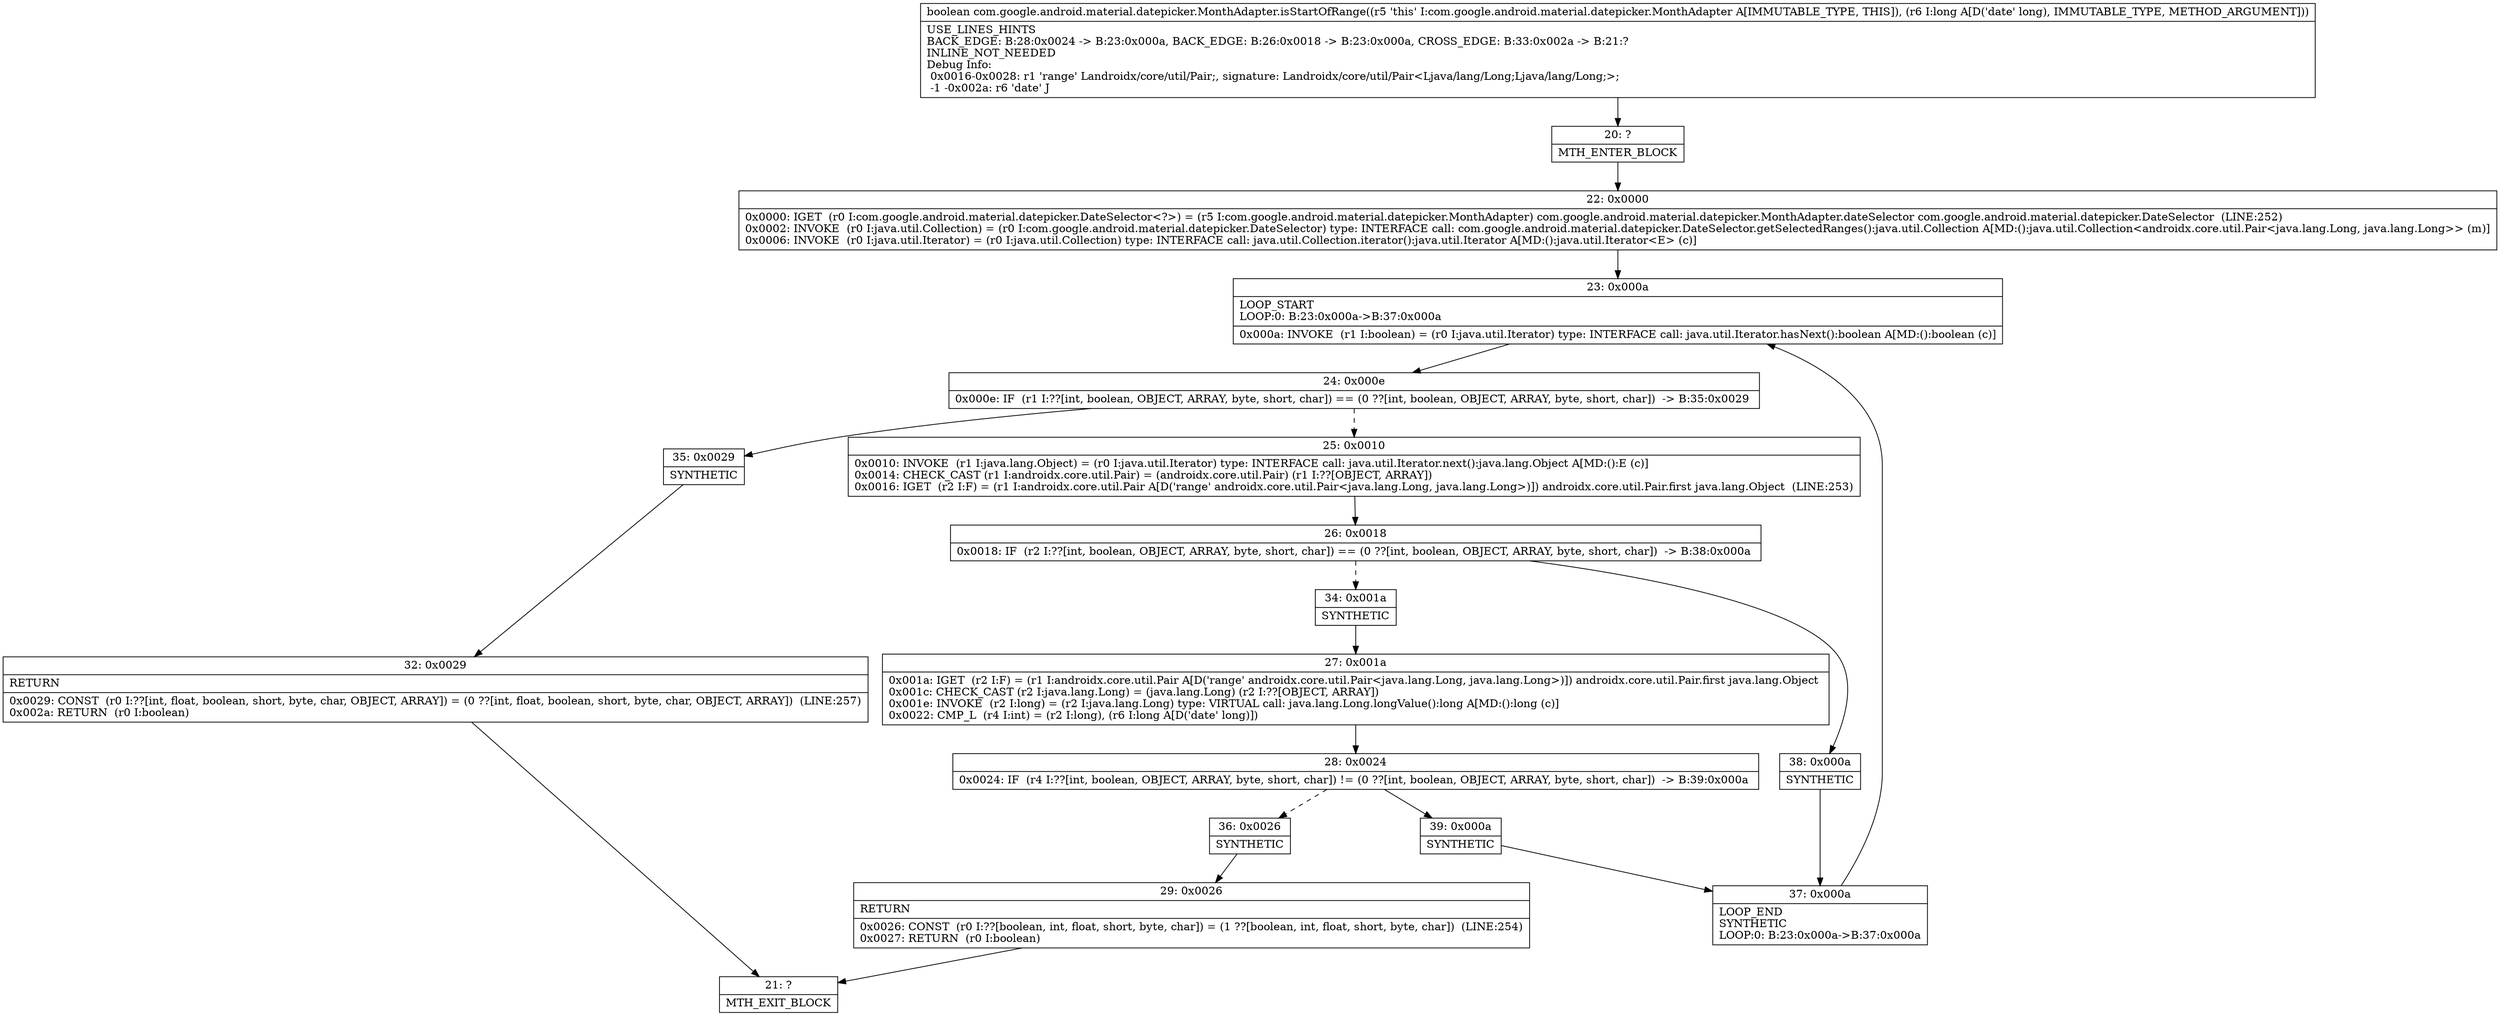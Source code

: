 digraph "CFG forcom.google.android.material.datepicker.MonthAdapter.isStartOfRange(J)Z" {
Node_20 [shape=record,label="{20\:\ ?|MTH_ENTER_BLOCK\l}"];
Node_22 [shape=record,label="{22\:\ 0x0000|0x0000: IGET  (r0 I:com.google.android.material.datepicker.DateSelector\<?\>) = (r5 I:com.google.android.material.datepicker.MonthAdapter) com.google.android.material.datepicker.MonthAdapter.dateSelector com.google.android.material.datepicker.DateSelector  (LINE:252)\l0x0002: INVOKE  (r0 I:java.util.Collection) = (r0 I:com.google.android.material.datepicker.DateSelector) type: INTERFACE call: com.google.android.material.datepicker.DateSelector.getSelectedRanges():java.util.Collection A[MD:():java.util.Collection\<androidx.core.util.Pair\<java.lang.Long, java.lang.Long\>\> (m)]\l0x0006: INVOKE  (r0 I:java.util.Iterator) = (r0 I:java.util.Collection) type: INTERFACE call: java.util.Collection.iterator():java.util.Iterator A[MD:():java.util.Iterator\<E\> (c)]\l}"];
Node_23 [shape=record,label="{23\:\ 0x000a|LOOP_START\lLOOP:0: B:23:0x000a\-\>B:37:0x000a\l|0x000a: INVOKE  (r1 I:boolean) = (r0 I:java.util.Iterator) type: INTERFACE call: java.util.Iterator.hasNext():boolean A[MD:():boolean (c)]\l}"];
Node_24 [shape=record,label="{24\:\ 0x000e|0x000e: IF  (r1 I:??[int, boolean, OBJECT, ARRAY, byte, short, char]) == (0 ??[int, boolean, OBJECT, ARRAY, byte, short, char])  \-\> B:35:0x0029 \l}"];
Node_25 [shape=record,label="{25\:\ 0x0010|0x0010: INVOKE  (r1 I:java.lang.Object) = (r0 I:java.util.Iterator) type: INTERFACE call: java.util.Iterator.next():java.lang.Object A[MD:():E (c)]\l0x0014: CHECK_CAST (r1 I:androidx.core.util.Pair) = (androidx.core.util.Pair) (r1 I:??[OBJECT, ARRAY]) \l0x0016: IGET  (r2 I:F) = (r1 I:androidx.core.util.Pair A[D('range' androidx.core.util.Pair\<java.lang.Long, java.lang.Long\>)]) androidx.core.util.Pair.first java.lang.Object  (LINE:253)\l}"];
Node_26 [shape=record,label="{26\:\ 0x0018|0x0018: IF  (r2 I:??[int, boolean, OBJECT, ARRAY, byte, short, char]) == (0 ??[int, boolean, OBJECT, ARRAY, byte, short, char])  \-\> B:38:0x000a \l}"];
Node_34 [shape=record,label="{34\:\ 0x001a|SYNTHETIC\l}"];
Node_27 [shape=record,label="{27\:\ 0x001a|0x001a: IGET  (r2 I:F) = (r1 I:androidx.core.util.Pair A[D('range' androidx.core.util.Pair\<java.lang.Long, java.lang.Long\>)]) androidx.core.util.Pair.first java.lang.Object \l0x001c: CHECK_CAST (r2 I:java.lang.Long) = (java.lang.Long) (r2 I:??[OBJECT, ARRAY]) \l0x001e: INVOKE  (r2 I:long) = (r2 I:java.lang.Long) type: VIRTUAL call: java.lang.Long.longValue():long A[MD:():long (c)]\l0x0022: CMP_L  (r4 I:int) = (r2 I:long), (r6 I:long A[D('date' long)]) \l}"];
Node_28 [shape=record,label="{28\:\ 0x0024|0x0024: IF  (r4 I:??[int, boolean, OBJECT, ARRAY, byte, short, char]) != (0 ??[int, boolean, OBJECT, ARRAY, byte, short, char])  \-\> B:39:0x000a \l}"];
Node_36 [shape=record,label="{36\:\ 0x0026|SYNTHETIC\l}"];
Node_29 [shape=record,label="{29\:\ 0x0026|RETURN\l|0x0026: CONST  (r0 I:??[boolean, int, float, short, byte, char]) = (1 ??[boolean, int, float, short, byte, char])  (LINE:254)\l0x0027: RETURN  (r0 I:boolean) \l}"];
Node_21 [shape=record,label="{21\:\ ?|MTH_EXIT_BLOCK\l}"];
Node_39 [shape=record,label="{39\:\ 0x000a|SYNTHETIC\l}"];
Node_37 [shape=record,label="{37\:\ 0x000a|LOOP_END\lSYNTHETIC\lLOOP:0: B:23:0x000a\-\>B:37:0x000a\l}"];
Node_38 [shape=record,label="{38\:\ 0x000a|SYNTHETIC\l}"];
Node_35 [shape=record,label="{35\:\ 0x0029|SYNTHETIC\l}"];
Node_32 [shape=record,label="{32\:\ 0x0029|RETURN\l|0x0029: CONST  (r0 I:??[int, float, boolean, short, byte, char, OBJECT, ARRAY]) = (0 ??[int, float, boolean, short, byte, char, OBJECT, ARRAY])  (LINE:257)\l0x002a: RETURN  (r0 I:boolean) \l}"];
MethodNode[shape=record,label="{boolean com.google.android.material.datepicker.MonthAdapter.isStartOfRange((r5 'this' I:com.google.android.material.datepicker.MonthAdapter A[IMMUTABLE_TYPE, THIS]), (r6 I:long A[D('date' long), IMMUTABLE_TYPE, METHOD_ARGUMENT]))  | USE_LINES_HINTS\lBACK_EDGE: B:28:0x0024 \-\> B:23:0x000a, BACK_EDGE: B:26:0x0018 \-\> B:23:0x000a, CROSS_EDGE: B:33:0x002a \-\> B:21:?\lINLINE_NOT_NEEDED\lDebug Info:\l  0x0016\-0x0028: r1 'range' Landroidx\/core\/util\/Pair;, signature: Landroidx\/core\/util\/Pair\<Ljava\/lang\/Long;Ljava\/lang\/Long;\>;\l  \-1 \-0x002a: r6 'date' J\l}"];
MethodNode -> Node_20;Node_20 -> Node_22;
Node_22 -> Node_23;
Node_23 -> Node_24;
Node_24 -> Node_25[style=dashed];
Node_24 -> Node_35;
Node_25 -> Node_26;
Node_26 -> Node_34[style=dashed];
Node_26 -> Node_38;
Node_34 -> Node_27;
Node_27 -> Node_28;
Node_28 -> Node_36[style=dashed];
Node_28 -> Node_39;
Node_36 -> Node_29;
Node_29 -> Node_21;
Node_39 -> Node_37;
Node_37 -> Node_23;
Node_38 -> Node_37;
Node_35 -> Node_32;
Node_32 -> Node_21;
}

